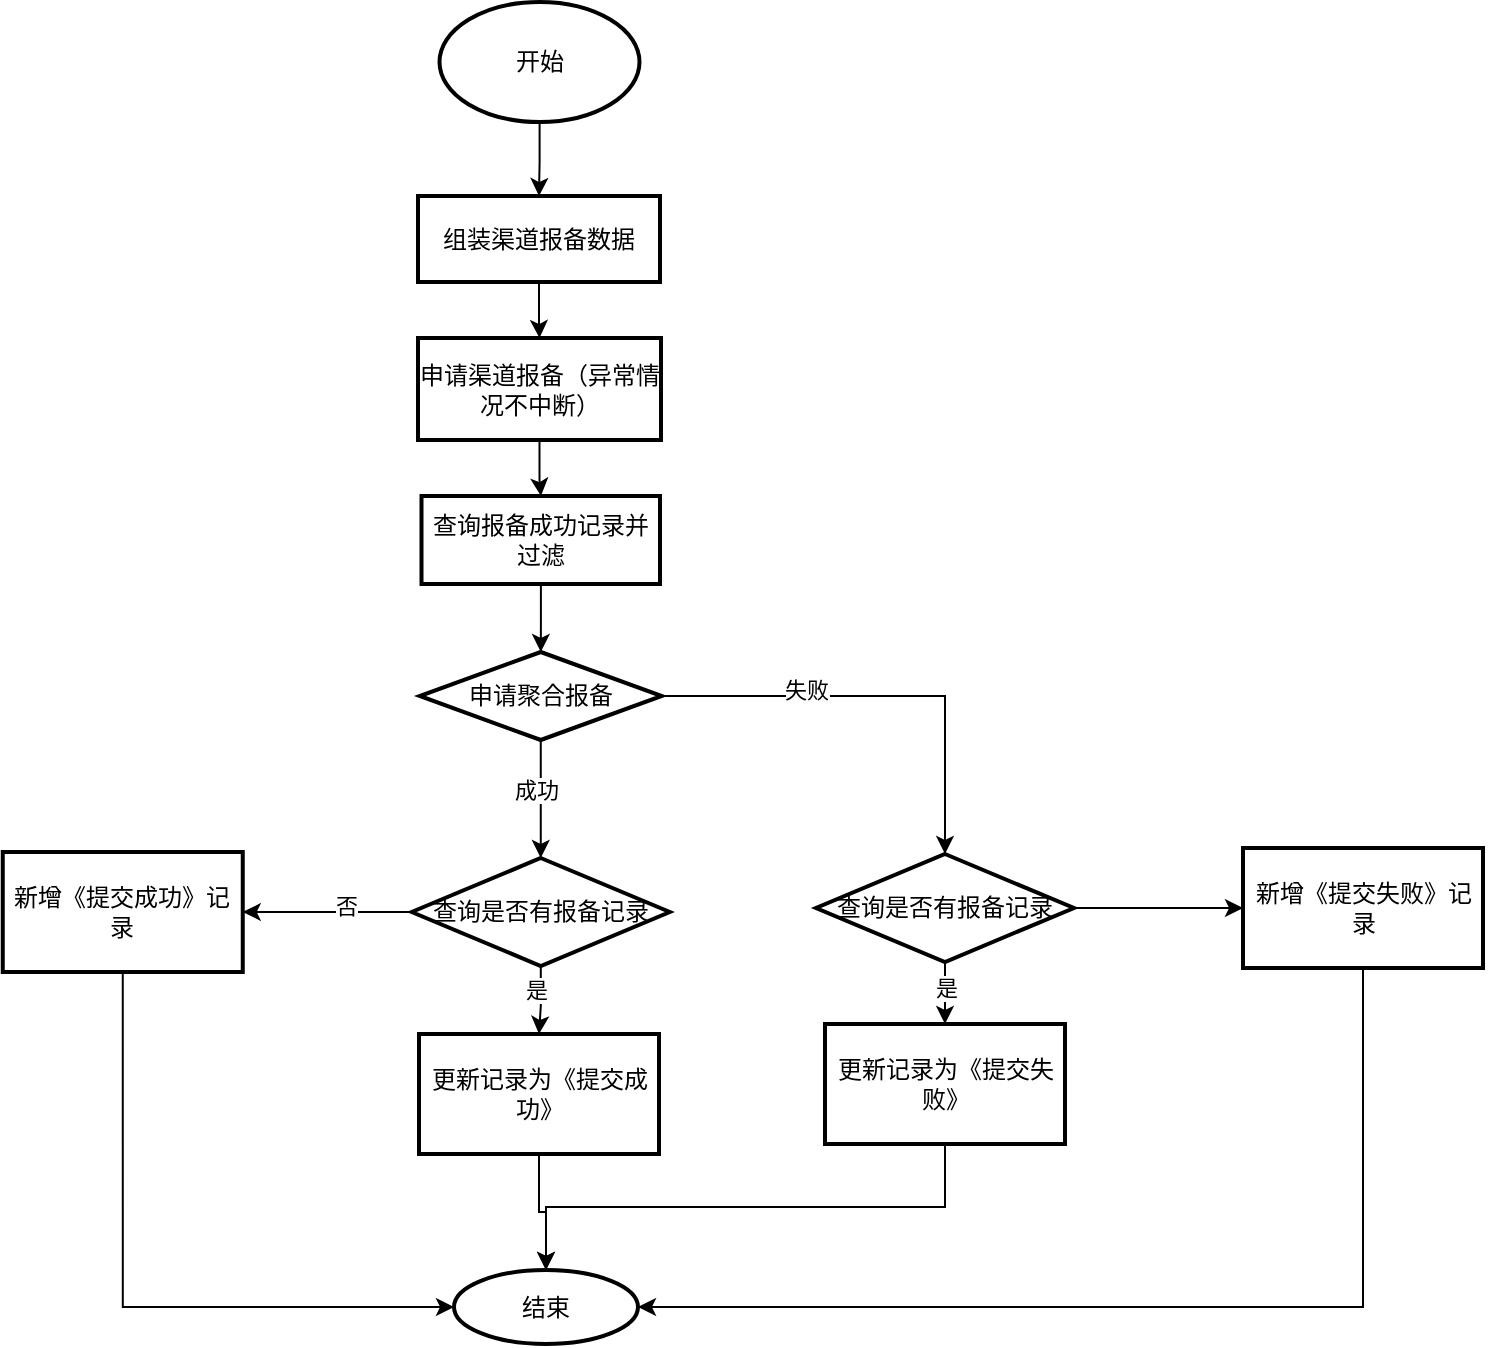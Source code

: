 <mxfile version="13.8.0" type="github" pages="3">
  <diagram id="VsP0TjxbDdxosoxRiDIv" name="主流程">
    <mxGraphModel dx="807" dy="516" grid="0" gridSize="10" guides="1" tooltips="1" connect="1" arrows="1" fold="1" page="1" pageScale="1" pageWidth="827" pageHeight="1169" math="0" shadow="0">
      <root>
        <mxCell id="0" />
        <mxCell id="1" parent="0" />
        <mxCell id="12INalmqIbci3x5uMSme-3" value="" style="edgeStyle=orthogonalEdgeStyle;rounded=0;orthogonalLoop=1;jettySize=auto;html=1;" parent="1" source="12INalmqIbci3x5uMSme-1" target="12INalmqIbci3x5uMSme-2" edge="1">
          <mxGeometry relative="1" as="geometry" />
        </mxCell>
        <mxCell id="12INalmqIbci3x5uMSme-1" value="开始" style="strokeWidth=2;html=1;shape=mxgraph.flowchart.start_1;whiteSpace=wrap;" parent="1" vertex="1">
          <mxGeometry x="294.75" y="50" width="100" height="60" as="geometry" />
        </mxCell>
        <mxCell id="12INalmqIbci3x5uMSme-5" value="" style="edgeStyle=orthogonalEdgeStyle;rounded=0;orthogonalLoop=1;jettySize=auto;html=1;" parent="1" source="12INalmqIbci3x5uMSme-2" target="12INalmqIbci3x5uMSme-4" edge="1">
          <mxGeometry relative="1" as="geometry" />
        </mxCell>
        <mxCell id="12INalmqIbci3x5uMSme-2" value="组装渠道报备数据" style="whiteSpace=wrap;html=1;strokeWidth=2;" parent="1" vertex="1">
          <mxGeometry x="284" y="147" width="121" height="43" as="geometry" />
        </mxCell>
        <mxCell id="OSuA2Ceo4xiyOL-TO_af-3" value="" style="edgeStyle=orthogonalEdgeStyle;rounded=0;orthogonalLoop=1;jettySize=auto;html=1;" edge="1" parent="1" source="12INalmqIbci3x5uMSme-4" target="OSuA2Ceo4xiyOL-TO_af-2">
          <mxGeometry relative="1" as="geometry" />
        </mxCell>
        <mxCell id="12INalmqIbci3x5uMSme-4" value="申请渠道报备（异常情况不中断）" style="whiteSpace=wrap;html=1;strokeWidth=2;" parent="1" vertex="1">
          <mxGeometry x="284" y="218" width="121.5" height="51" as="geometry" />
        </mxCell>
        <mxCell id="12INalmqIbci3x5uMSme-10" value="结束" style="ellipse;whiteSpace=wrap;html=1;strokeWidth=2;" parent="1" vertex="1">
          <mxGeometry x="302" y="684" width="92" height="37" as="geometry" />
        </mxCell>
        <mxCell id="wQ6dciXoZ36zLVxuK9dv-12" value="" style="edgeStyle=orthogonalEdgeStyle;rounded=0;orthogonalLoop=1;jettySize=auto;html=1;entryX=0.5;entryY=0;entryDx=0;entryDy=0;entryPerimeter=0;" parent="1" source="wQ6dciXoZ36zLVxuK9dv-10" target="OSuA2Ceo4xiyOL-TO_af-6" edge="1">
          <mxGeometry relative="1" as="geometry">
            <mxPoint x="345.4" y="484" as="targetPoint" />
          </mxGeometry>
        </mxCell>
        <mxCell id="wQ6dciXoZ36zLVxuK9dv-13" value="成功" style="edgeLabel;html=1;align=center;verticalAlign=middle;resizable=0;points=[];" parent="wQ6dciXoZ36zLVxuK9dv-12" vertex="1" connectable="0">
          <mxGeometry x="-0.163" y="-3" relative="1" as="geometry">
            <mxPoint as="offset" />
          </mxGeometry>
        </mxCell>
        <mxCell id="wQ6dciXoZ36zLVxuK9dv-15" value="" style="edgeStyle=orthogonalEdgeStyle;rounded=0;orthogonalLoop=1;jettySize=auto;html=1;entryX=0.5;entryY=0;entryDx=0;entryDy=0;entryPerimeter=0;" parent="1" source="wQ6dciXoZ36zLVxuK9dv-10" target="OSuA2Ceo4xiyOL-TO_af-7" edge="1">
          <mxGeometry relative="1" as="geometry">
            <mxPoint x="506.3" y="491" as="targetPoint" />
          </mxGeometry>
        </mxCell>
        <mxCell id="OSuA2Ceo4xiyOL-TO_af-8" value="失败" style="edgeLabel;html=1;align=center;verticalAlign=middle;resizable=0;points=[];" vertex="1" connectable="0" parent="wQ6dciXoZ36zLVxuK9dv-15">
          <mxGeometry x="-0.346" y="3" relative="1" as="geometry">
            <mxPoint as="offset" />
          </mxGeometry>
        </mxCell>
        <mxCell id="wQ6dciXoZ36zLVxuK9dv-10" value="申请聚合报备" style="strokeWidth=2;html=1;shape=mxgraph.flowchart.decision;whiteSpace=wrap;" parent="1" vertex="1">
          <mxGeometry x="284.88" y="375" width="121" height="44" as="geometry" />
        </mxCell>
        <mxCell id="OSuA2Ceo4xiyOL-TO_af-5" value="" style="edgeStyle=orthogonalEdgeStyle;rounded=0;orthogonalLoop=1;jettySize=auto;html=1;" edge="1" parent="1" source="OSuA2Ceo4xiyOL-TO_af-2" target="wQ6dciXoZ36zLVxuK9dv-10">
          <mxGeometry relative="1" as="geometry" />
        </mxCell>
        <mxCell id="OSuA2Ceo4xiyOL-TO_af-2" value="查询报备成功记录并过滤" style="whiteSpace=wrap;html=1;strokeWidth=2;" vertex="1" parent="1">
          <mxGeometry x="285.75" y="297" width="119.25" height="44" as="geometry" />
        </mxCell>
        <mxCell id="OSuA2Ceo4xiyOL-TO_af-10" value="" style="edgeStyle=orthogonalEdgeStyle;rounded=0;orthogonalLoop=1;jettySize=auto;html=1;" edge="1" parent="1" source="OSuA2Ceo4xiyOL-TO_af-6" target="OSuA2Ceo4xiyOL-TO_af-9">
          <mxGeometry relative="1" as="geometry" />
        </mxCell>
        <mxCell id="OSuA2Ceo4xiyOL-TO_af-11" value="是" style="edgeLabel;html=1;align=center;verticalAlign=middle;resizable=0;points=[];" vertex="1" connectable="0" parent="OSuA2Ceo4xiyOL-TO_af-10">
          <mxGeometry x="0.198" y="-8" relative="1" as="geometry">
            <mxPoint x="6" y="-8" as="offset" />
          </mxGeometry>
        </mxCell>
        <mxCell id="OSuA2Ceo4xiyOL-TO_af-16" value="" style="edgeStyle=orthogonalEdgeStyle;rounded=0;orthogonalLoop=1;jettySize=auto;html=1;" edge="1" parent="1" source="OSuA2Ceo4xiyOL-TO_af-6" target="OSuA2Ceo4xiyOL-TO_af-15">
          <mxGeometry relative="1" as="geometry" />
        </mxCell>
        <mxCell id="OSuA2Ceo4xiyOL-TO_af-17" value="否" style="edgeLabel;html=1;align=center;verticalAlign=middle;resizable=0;points=[];" vertex="1" connectable="0" parent="OSuA2Ceo4xiyOL-TO_af-16">
          <mxGeometry x="-0.222" y="-3" relative="1" as="geometry">
            <mxPoint as="offset" />
          </mxGeometry>
        </mxCell>
        <mxCell id="OSuA2Ceo4xiyOL-TO_af-6" value="查询是否有报备记录" style="strokeWidth=2;html=1;shape=mxgraph.flowchart.decision;whiteSpace=wrap;" vertex="1" parent="1">
          <mxGeometry x="280.88" y="478" width="129" height="54" as="geometry" />
        </mxCell>
        <mxCell id="OSuA2Ceo4xiyOL-TO_af-13" value="" style="edgeStyle=orthogonalEdgeStyle;rounded=0;orthogonalLoop=1;jettySize=auto;html=1;" edge="1" parent="1" source="OSuA2Ceo4xiyOL-TO_af-7" target="OSuA2Ceo4xiyOL-TO_af-12">
          <mxGeometry relative="1" as="geometry" />
        </mxCell>
        <mxCell id="OSuA2Ceo4xiyOL-TO_af-14" value="是" style="edgeLabel;html=1;align=center;verticalAlign=middle;resizable=0;points=[];" vertex="1" connectable="0" parent="OSuA2Ceo4xiyOL-TO_af-13">
          <mxGeometry x="0.265" relative="1" as="geometry">
            <mxPoint as="offset" />
          </mxGeometry>
        </mxCell>
        <mxCell id="OSuA2Ceo4xiyOL-TO_af-21" value="" style="edgeStyle=orthogonalEdgeStyle;rounded=0;orthogonalLoop=1;jettySize=auto;html=1;" edge="1" parent="1" source="OSuA2Ceo4xiyOL-TO_af-7" target="OSuA2Ceo4xiyOL-TO_af-20">
          <mxGeometry relative="1" as="geometry" />
        </mxCell>
        <mxCell id="OSuA2Ceo4xiyOL-TO_af-7" value="查询是否有报备记录" style="strokeWidth=2;html=1;shape=mxgraph.flowchart.decision;whiteSpace=wrap;" vertex="1" parent="1">
          <mxGeometry x="483" y="476" width="129" height="54" as="geometry" />
        </mxCell>
        <mxCell id="OSuA2Ceo4xiyOL-TO_af-19" value="" style="edgeStyle=orthogonalEdgeStyle;rounded=0;orthogonalLoop=1;jettySize=auto;html=1;" edge="1" parent="1" source="OSuA2Ceo4xiyOL-TO_af-9" target="12INalmqIbci3x5uMSme-10">
          <mxGeometry relative="1" as="geometry" />
        </mxCell>
        <mxCell id="OSuA2Ceo4xiyOL-TO_af-9" value="更新记录为《提交成功》" style="whiteSpace=wrap;html=1;strokeWidth=2;" vertex="1" parent="1">
          <mxGeometry x="284.5" y="566" width="120" height="60" as="geometry" />
        </mxCell>
        <mxCell id="OSuA2Ceo4xiyOL-TO_af-23" style="edgeStyle=orthogonalEdgeStyle;rounded=0;orthogonalLoop=1;jettySize=auto;html=1;exitX=0.5;exitY=1;exitDx=0;exitDy=0;" edge="1" parent="1" source="OSuA2Ceo4xiyOL-TO_af-12" target="12INalmqIbci3x5uMSme-10">
          <mxGeometry relative="1" as="geometry" />
        </mxCell>
        <mxCell id="OSuA2Ceo4xiyOL-TO_af-12" value="更新记录为《提交失败》" style="whiteSpace=wrap;html=1;strokeWidth=2;" vertex="1" parent="1">
          <mxGeometry x="487.5" y="561" width="120" height="60" as="geometry" />
        </mxCell>
        <mxCell id="OSuA2Ceo4xiyOL-TO_af-18" style="edgeStyle=orthogonalEdgeStyle;rounded=0;orthogonalLoop=1;jettySize=auto;html=1;exitX=0.5;exitY=1;exitDx=0;exitDy=0;entryX=0;entryY=0.5;entryDx=0;entryDy=0;" edge="1" parent="1" source="OSuA2Ceo4xiyOL-TO_af-15" target="12INalmqIbci3x5uMSme-10">
          <mxGeometry relative="1" as="geometry" />
        </mxCell>
        <mxCell id="OSuA2Ceo4xiyOL-TO_af-15" value="新增《提交成功》记录" style="whiteSpace=wrap;html=1;strokeWidth=2;" vertex="1" parent="1">
          <mxGeometry x="76.38" y="475" width="120" height="60" as="geometry" />
        </mxCell>
        <mxCell id="OSuA2Ceo4xiyOL-TO_af-22" style="edgeStyle=orthogonalEdgeStyle;rounded=0;orthogonalLoop=1;jettySize=auto;html=1;exitX=0.5;exitY=1;exitDx=0;exitDy=0;entryX=1;entryY=0.5;entryDx=0;entryDy=0;" edge="1" parent="1" source="OSuA2Ceo4xiyOL-TO_af-20" target="12INalmqIbci3x5uMSme-10">
          <mxGeometry relative="1" as="geometry" />
        </mxCell>
        <mxCell id="OSuA2Ceo4xiyOL-TO_af-20" value="新增《提交失败》记录" style="whiteSpace=wrap;html=1;strokeWidth=2;" vertex="1" parent="1">
          <mxGeometry x="696.5" y="473" width="120" height="60" as="geometry" />
        </mxCell>
      </root>
    </mxGraphModel>
  </diagram>
  <diagram id="loVIt0BXPaJ4-rS_2NND" name="等待通知">
    <mxGraphModel dx="807" dy="516" grid="0" gridSize="10" guides="1" tooltips="1" connect="1" arrows="1" fold="1" page="1" pageScale="1" pageWidth="827" pageHeight="1169" math="0" shadow="0">
      <root>
        <mxCell id="UGu4NYYpyM2OCp5MHmZj-0" />
        <mxCell id="UGu4NYYpyM2OCp5MHmZj-1" parent="UGu4NYYpyM2OCp5MHmZj-0" />
      </root>
    </mxGraphModel>
  </diagram>
  <diagram id="VzKL99iHZ1cUAM-DFjIV" name="定时补偿">
    <mxGraphModel dx="807" dy="516" grid="0" gridSize="10" guides="1" tooltips="1" connect="1" arrows="1" fold="1" page="1" pageScale="1" pageWidth="827" pageHeight="1169" math="0" shadow="0">
      <root>
        <mxCell id="SAEZo7dMPPtvBQznHzzg-0" />
        <mxCell id="SAEZo7dMPPtvBQznHzzg-1" parent="SAEZo7dMPPtvBQznHzzg-0" />
        <mxCell id="SAEZo7dMPPtvBQznHzzg-4" style="edgeStyle=orthogonalEdgeStyle;rounded=0;orthogonalLoop=1;jettySize=auto;html=1;exitX=0.5;exitY=1;exitDx=0;exitDy=0;exitPerimeter=0;" parent="SAEZo7dMPPtvBQznHzzg-1" source="SAEZo7dMPPtvBQznHzzg-2" target="SAEZo7dMPPtvBQznHzzg-5" edge="1">
          <mxGeometry relative="1" as="geometry">
            <mxPoint x="380" y="121" as="targetPoint" />
          </mxGeometry>
        </mxCell>
        <mxCell id="SAEZo7dMPPtvBQznHzzg-2" value="开始" style="strokeWidth=2;html=1;shape=mxgraph.flowchart.start_1;whiteSpace=wrap;" parent="SAEZo7dMPPtvBQznHzzg-1" vertex="1">
          <mxGeometry x="330" y="30" width="100" height="60" as="geometry" />
        </mxCell>
        <mxCell id="SAEZo7dMPPtvBQznHzzg-7" style="edgeStyle=orthogonalEdgeStyle;rounded=0;orthogonalLoop=1;jettySize=auto;html=1;exitX=0.5;exitY=1;exitDx=0;exitDy=0;entryX=0.5;entryY=0;entryDx=0;entryDy=0;entryPerimeter=0;" parent="SAEZo7dMPPtvBQznHzzg-1" source="SAEZo7dMPPtvBQznHzzg-5" target="SAEZo7dMPPtvBQznHzzg-8" edge="1">
          <mxGeometry relative="1" as="geometry">
            <mxPoint x="378.5" y="192" as="targetPoint" />
          </mxGeometry>
        </mxCell>
        <mxCell id="SAEZo7dMPPtvBQznHzzg-5" value="查询本地失败记录" style="rounded=1;whiteSpace=wrap;html=1;absoluteArcSize=1;arcSize=14;strokeWidth=2;" parent="SAEZo7dMPPtvBQznHzzg-1" vertex="1">
          <mxGeometry x="321.25" y="113" width="115.5" height="61" as="geometry" />
        </mxCell>
        <mxCell id="SAEZo7dMPPtvBQznHzzg-12" style="edgeStyle=orthogonalEdgeStyle;rounded=0;orthogonalLoop=1;jettySize=auto;html=1;exitX=0.5;exitY=1;exitDx=0;exitDy=0;exitPerimeter=0;" parent="SAEZo7dMPPtvBQznHzzg-1" source="SAEZo7dMPPtvBQznHzzg-8" target="SAEZo7dMPPtvBQznHzzg-13" edge="1">
          <mxGeometry relative="1" as="geometry">
            <mxPoint x="380" y="334" as="targetPoint" />
          </mxGeometry>
        </mxCell>
        <mxCell id="SAEZo7dMPPtvBQznHzzg-14" value="否" style="edgeLabel;html=1;align=center;verticalAlign=middle;resizable=0;points=[];" parent="SAEZo7dMPPtvBQznHzzg-12" vertex="1" connectable="0">
          <mxGeometry x="-0.318" y="-4" relative="1" as="geometry">
            <mxPoint as="offset" />
          </mxGeometry>
        </mxCell>
        <mxCell id="SAEZo7dMPPtvBQznHzzg-8" value="channel_merchant_no是否为空" style="strokeWidth=2;html=1;shape=mxgraph.flowchart.decision;whiteSpace=wrap;" parent="SAEZo7dMPPtvBQznHzzg-1" vertex="1">
          <mxGeometry x="295" y="192" width="170" height="99" as="geometry" />
        </mxCell>
        <mxCell id="Gq9ig8idsDIA7vWgie2J-1" value="" style="edgeStyle=orthogonalEdgeStyle;rounded=0;orthogonalLoop=1;jettySize=auto;html=1;" edge="1" parent="SAEZo7dMPPtvBQznHzzg-1" source="SAEZo7dMPPtvBQznHzzg-13" target="Gq9ig8idsDIA7vWgie2J-0">
          <mxGeometry relative="1" as="geometry" />
        </mxCell>
        <mxCell id="SAEZo7dMPPtvBQznHzzg-13" value="执行报备逻辑进行聚合报备" style="rounded=1;whiteSpace=wrap;html=1;absoluteArcSize=1;arcSize=14;strokeWidth=2;" parent="SAEZo7dMPPtvBQznHzzg-1" vertex="1">
          <mxGeometry x="319" y="320" width="122" height="62" as="geometry" />
        </mxCell>
        <mxCell id="SAEZo7dMPPtvBQznHzzg-16" value="结束" style="strokeWidth=2;html=1;shape=mxgraph.flowchart.terminator;whiteSpace=wrap;" parent="SAEZo7dMPPtvBQznHzzg-1" vertex="1">
          <mxGeometry x="329" y="497" width="100" height="60" as="geometry" />
        </mxCell>
        <mxCell id="y42NQrFO685MSkW-iBUE-1" style="edgeStyle=orthogonalEdgeStyle;rounded=0;orthogonalLoop=1;jettySize=auto;html=1;exitX=0;exitY=0.5;exitDx=0;exitDy=0;exitPerimeter=0;" parent="SAEZo7dMPPtvBQznHzzg-1" source="y42NQrFO685MSkW-iBUE-0" target="SAEZo7dMPPtvBQznHzzg-13" edge="1">
          <mxGeometry relative="1" as="geometry" />
        </mxCell>
        <mxCell id="y42NQrFO685MSkW-iBUE-0" value="需要查出子任务记录，利用子任务&lt;br&gt;的入参信息重新调用报备逻辑。&lt;br&gt;主任务表涉及加字段：merchantNo" style="strokeWidth=2;html=1;shape=mxgraph.flowchart.annotation_2;align=left;labelPosition=right;pointerEvents=1;" parent="SAEZo7dMPPtvBQznHzzg-1" vertex="1">
          <mxGeometry x="487" y="299" width="50" height="100" as="geometry" />
        </mxCell>
        <mxCell id="Gq9ig8idsDIA7vWgie2J-2" value="" style="edgeStyle=orthogonalEdgeStyle;rounded=0;orthogonalLoop=1;jettySize=auto;html=1;" edge="1" parent="SAEZo7dMPPtvBQznHzzg-1" source="Gq9ig8idsDIA7vWgie2J-0" target="SAEZo7dMPPtvBQznHzzg-16">
          <mxGeometry relative="1" as="geometry" />
        </mxCell>
        <mxCell id="Gq9ig8idsDIA7vWgie2J-0" value="执行原有逻辑" style="whiteSpace=wrap;html=1;rounded=1;strokeWidth=2;arcSize=14;" vertex="1" parent="SAEZo7dMPPtvBQznHzzg-1">
          <mxGeometry x="319" y="404" width="120" height="60" as="geometry" />
        </mxCell>
      </root>
    </mxGraphModel>
  </diagram>
</mxfile>
